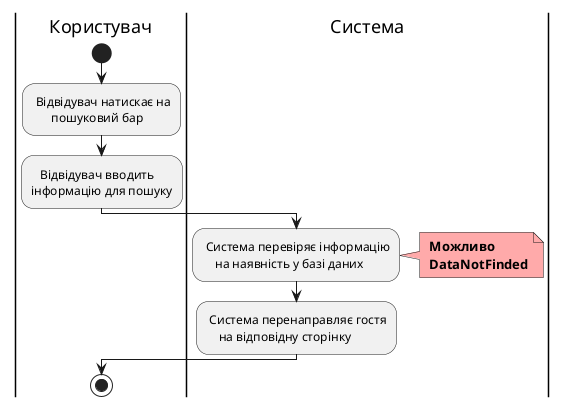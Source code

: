 <center style="
    border-radius:4px;
    border: 1px solid #cfd7e6;
    box-shadow: 0 1px 3px 0 rgba(89,105,129,.05), 0 1px 1px 0 rgba(0,0,0,.025);
    padding: 1em;"
    >

@startuml
    |Користувач|
        start
        : Відвідувач натискає на
              пошуковий бар;
        :   Відвідувач вводить
        інформацію для пошуку;
    |Система|
        : Система перевіряє інформацію 
            на наявність у базі даних;
        note right #ffaaaa
        <b> Можливо
        <b> DataNotFinded
        end note
        : Система перенаправляє гостя 
            на відповідну сторінку;

    |Користувач|
        stop;

@enduml

</center>